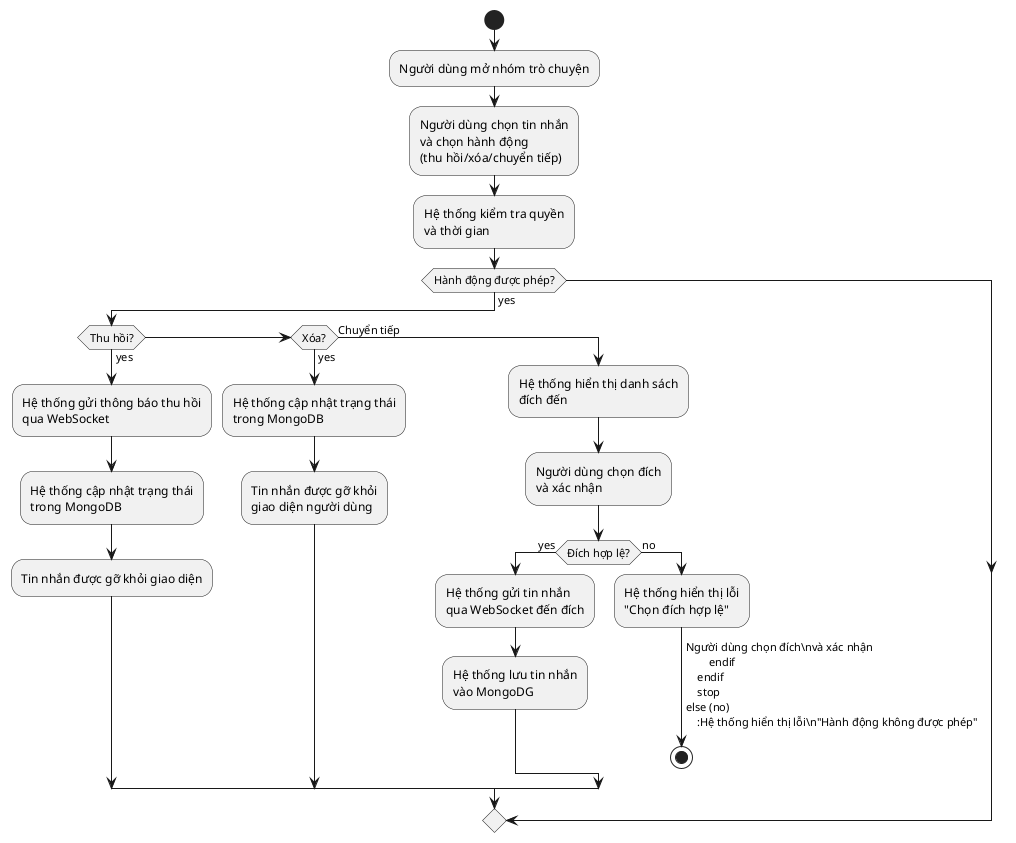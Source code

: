 @startuml
start
:Người dùng mở nhóm trò chuyện;
:Người dùng chọn tin nhắn\nvà chọn hành động\n(thu hồi/xóa/chuyển tiếp);
:Hệ thống kiểm tra quyền\nvà thời gian;

if (Hành động được phép?) then (yes)
    if (Thu hồi?) then (yes)
        :Hệ thống gửi thông báo thu hồi\nqua WebSocket;
        :Hệ thống cập nhật trạng thái\ntrong MongoDB;
        :Tin nhắn được gỡ khỏi giao diện;
    elseif (Xóa?) then (yes)
        :Hệ thống cập nhật trạng thái\ntrong MongoDB;
        :Tin nhắn được gỡ khỏi\ngiao diện người dùng;
    else (Chuyển tiếp)
        :Hệ thống hiển thị danh sách\nđích đến;
        :Người dùng chọn đích\nvà xác nhận;
        if (Đích hợp lệ?) then (yes)
            :Hệ thống gửi tin nhắn\nqua WebSocket đến đích;
            :Hệ thống lưu tin nhắn\nvào MongoDG;
        else (no)
            :Hệ thống hiển thị lỗi\n"Chọn đích hợp lệ";
            ->Người dùng chọn đích\nvà xác nhận
        endif
    endif
    stop
else (no)
    :Hệ thống hiển thị lỗi\n"Hành động không được phép";
    stop
endif

@enduml